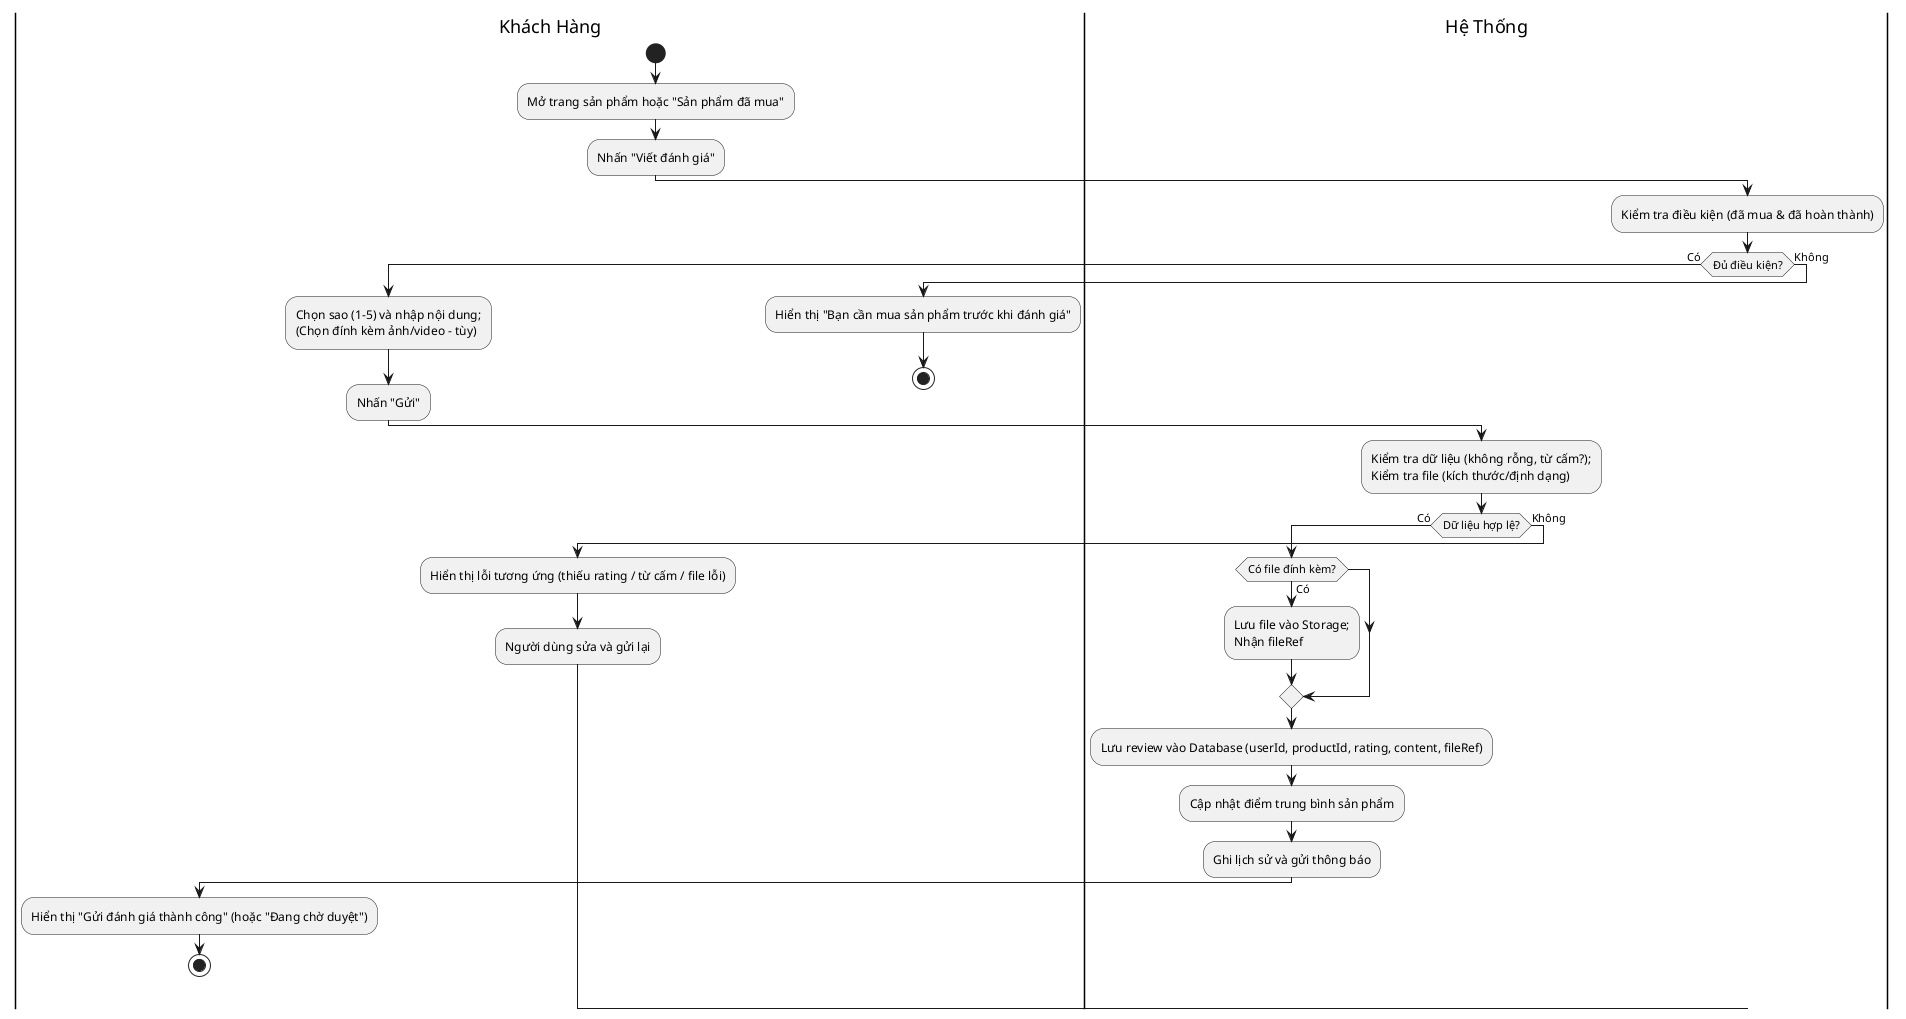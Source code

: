 @startuml danh-gia-binh-luan-san-pham
|Khách Hàng|
start
:Mở trang sản phẩm hoặc "Sản phẩm đã mua";
:Nhấn "Viết đánh giá";
|Hệ Thống|
:Kiểm tra điều kiện (đã mua & đã hoàn thành);
if (Đủ điều kiện?) then (Có)
  |Khách Hàng|
  :Chọn sao (1-5) và nhập nội dung;\n(Chọn đính kèm ảnh/video - tùy);
  :Nhấn "Gửi";
  |Hệ Thống|
  :Kiểm tra dữ liệu (không rỗng, từ cấm?);\nKiểm tra file (kích thước/định dạng);
  if (Dữ liệu hợp lệ?) then (Có)
    if (Có file đính kèm?) then (Có)
      :Lưu file vào Storage;\nNhận fileRef;
    endif
    :Lưu review vào Database (userId, productId, rating, content, fileRef);
    :Cập nhật điểm trung bình sản phẩm;
    :Ghi lịch sử và gửi thông báo;
    |Khách Hàng|
    :Hiển thị "Gửi đánh giá thành công" (hoặc "Đang chờ duyệt");
    stop
  else (Không)
    |Khách Hàng|
    :Hiển thị lỗi tương ứng (thiếu rating / từ cấm / file lỗi);
    :Người dùng sửa và gửi lại;
    -> [quay lại] -left-> :Nhấn "Gửi";
  endif
else (Không)
  |Khách Hàng|
  :Hiển thị "Bạn cần mua sản phẩm trước khi đánh giá";
  stop
endif
@enduml